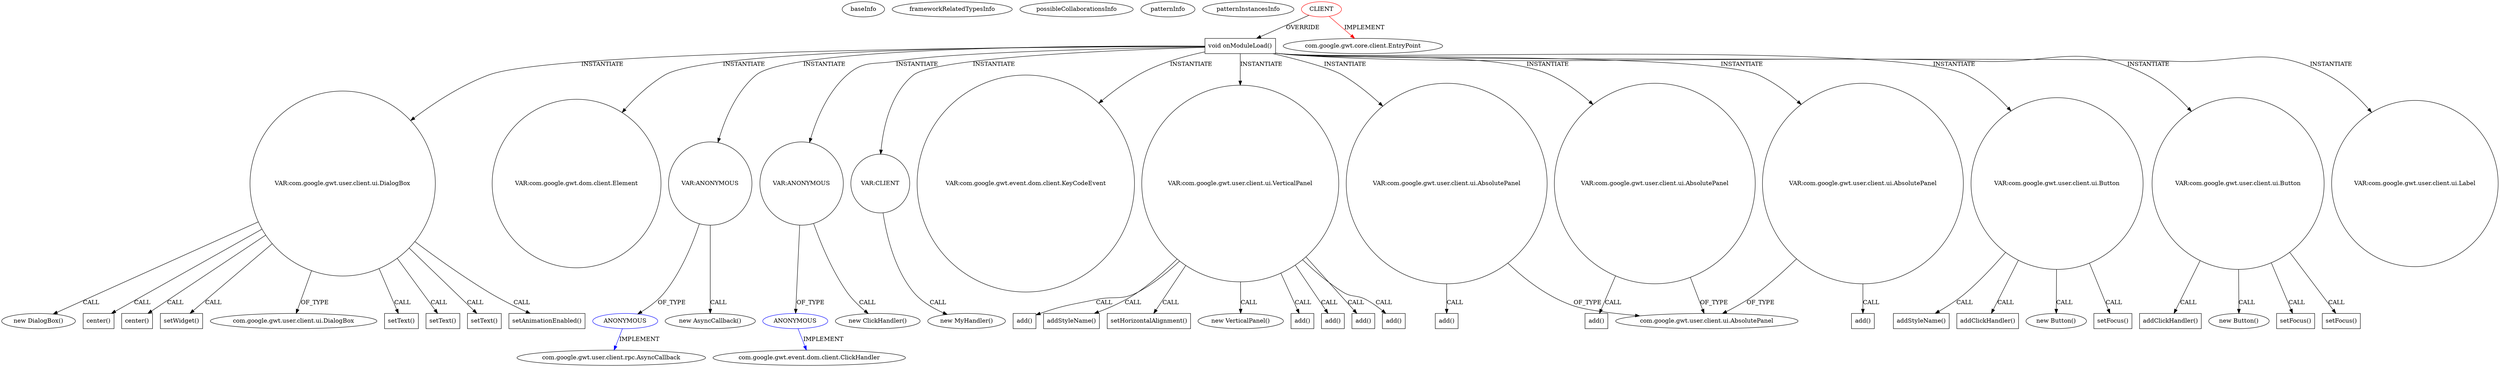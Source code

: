 digraph {
baseInfo[graphId=634,category="pattern",isAnonymous=false,possibleRelation=true]
frameworkRelatedTypesInfo[0="com.google.gwt.core.client.EntryPoint"]
possibleCollaborationsInfo[0="634~INSTANTIATION-OVERRIDING_METHOD_DECLARATION-~com.google.gwt.core.client.EntryPoint ~com.google.gwt.user.client.rpc.AsyncCallback ~false~true",1="634~INSTANTIATION-OVERRIDING_METHOD_DECLARATION-~com.google.gwt.core.client.EntryPoint ~com.google.gwt.event.dom.client.ClickHandler ~false~true"]
patternInfo[frequency=12.0,patternRootClient=0]
patternInstancesInfo[0="xinl-feedlosophor~/xinl-feedlosophor/feedlosophor-master/Feedlosophor/src/feedlosophor/client/Feedlosophor.java~Feedlosophor~4708",1="lferna-Padel~/lferna-Padel/Padel-master/src/padel/client/Padel.java~Padel~3621",2="AquaWolf-frontier-manager~/AquaWolf-frontier-manager/frontier-manager-master/Frontier Manager Server/src/de/waldmeisterundfreunde/frontiermanger/client/Frontier_Manager.java~Frontier_Manager~20",3="chap19150-SeptaSquared~/chap19150-SeptaSquared/SeptaSquared-master/SeptaSquare/src/com/chapslife/septasquare/client/SeptaSquare.java~SeptaSquare~1059",4="BrianHenryIE-GwtDropwizard~/BrianHenryIE-GwtDropwizard/GwtDropwizard-master/src/main/java/ie/brianhenry/gwtdropwizard/client/GwtDropwizardClient.java~GwtDropwizardClient~44",5="MainMain-ChatCafeine~/MainMain-ChatCafeine/ChatCafeine-master/ChatCafeine/src/sources/client/ChatCafeine.java~ChatCafeine~180",6="karuto-cloud-storage-gallery~/karuto-cloud-storage-gallery/cloud-storage-gallery-master/src/com/mycompany/cloudstoragegallery/client/CloudStorageGallery.java~CloudStorageGallery~3400",7="ravitle-JBTest~/ravitle-JBTest/JBTest-master/JBTest/src/jbtestPro_v1/client/JbtestPro_v1.java~JbtestPro_v1~4329",8="marchold-BandRidesServer~/marchold-BandRidesServer/BandRidesServer-master/Band-Rides-Server/src/com/catglo/bandridesserver/client/Band_Rides_Server.java~Band_Rides_Server~3705",9="robinkeunen-shiny-octo-ironman~/robinkeunen-shiny-octo-ironman/shiny-octo-ironman-master/Guestbook/src/guestbook/client/Guestbook.java~Guestbook~4419",10="ph73nt-fuzzy-archer~/ph73nt-fuzzy-archer/fuzzy-archer-master/src/couk/fishlegs/nucmedone/client/NucMedOne.java~NucMedOne~4289",11="hershal-supertictactoe~/hershal-supertictactoe/supertictactoe-master/src/com/supertictactoe/supertictactoe/client/SuperTicTacToe.java~SuperTicTacToe~1407"]
36[label="new DialogBox()",vertexType="CONSTRUCTOR_CALL",isFrameworkType=false]
37[label="VAR:com.google.gwt.user.client.ui.DialogBox",vertexType="VARIABLE_EXPRESION",isFrameworkType=false,shape=circle]
130[label="center()",vertexType="INSIDE_CALL",isFrameworkType=false,shape=box]
120[label="center()",vertexType="INSIDE_CALL",isFrameworkType=false,shape=box]
81[label="setWidget()",vertexType="INSIDE_CALL",isFrameworkType=false,shape=box]
2[label="void onModuleLoad()",vertexType="OVERRIDING_METHOD_DECLARATION",isFrameworkType=false,shape=box]
46[label="VAR:com.google.gwt.dom.client.Element",vertexType="VARIABLE_EXPRESION",isFrameworkType=false,shape=circle]
0[label="CLIENT",vertexType="ROOT_CLIENT_CLASS_DECLARATION",isFrameworkType=false,color=red]
1[label="com.google.gwt.core.client.EntryPoint",vertexType="FRAMEWORK_INTERFACE_TYPE",isFrameworkType=false]
110[label="VAR:ANONYMOUS",vertexType="VARIABLE_EXPRESION",isFrameworkType=false,shape=circle]
111[label="ANONYMOUS",vertexType="REFERENCE_ANONYMOUS_DECLARATION",isFrameworkType=false,color=blue]
85[label="VAR:ANONYMOUS",vertexType="VARIABLE_EXPRESION",isFrameworkType=false,shape=circle]
86[label="ANONYMOUS",vertexType="REFERENCE_ANONYMOUS_DECLARATION",isFrameworkType=false,color=blue]
134[label="VAR:CLIENT",vertexType="VARIABLE_EXPRESION",isFrameworkType=false,shape=circle]
94[label="VAR:com.google.gwt.event.dom.client.KeyCodeEvent",vertexType="VARIABLE_EXPRESION",isFrameworkType=false,shape=circle]
133[label="new MyHandler()",vertexType="CONSTRUCTOR_CALL",isFrameworkType=false]
38[label="com.google.gwt.user.client.ui.DialogBox",vertexType="FRAMEWORK_CLASS_TYPE",isFrameworkType=false]
114[label="setText()",vertexType="INSIDE_CALL",isFrameworkType=false,shape=box]
124[label="setText()",vertexType="INSIDE_CALL",isFrameworkType=false,shape=box]
40[label="setText()",vertexType="INSIDE_CALL",isFrameworkType=false,shape=box]
87[label="com.google.gwt.event.dom.client.ClickHandler",vertexType="FRAMEWORK_INTERFACE_TYPE",isFrameworkType=false]
42[label="setAnimationEnabled()",vertexType="INSIDE_CALL",isFrameworkType=false,shape=box]
58[label="VAR:com.google.gwt.user.client.ui.VerticalPanel",vertexType="VARIABLE_EXPRESION",isFrameworkType=false,shape=circle]
70[label="add()",vertexType="INSIDE_CALL",isFrameworkType=false,shape=box]
68[label="add()",vertexType="INSIDE_CALL",isFrameworkType=false,shape=box]
63[label="add()",vertexType="INSIDE_CALL",isFrameworkType=false,shape=box]
75[label="add()",vertexType="INSIDE_CALL",isFrameworkType=false,shape=box]
79[label="add()",vertexType="INSIDE_CALL",isFrameworkType=false,shape=box]
61[label="addStyleName()",vertexType="INSIDE_CALL",isFrameworkType=false,shape=box]
77[label="setHorizontalAlignment()",vertexType="INSIDE_CALL",isFrameworkType=false,shape=box]
27[label="VAR:com.google.gwt.user.client.ui.AbsolutePanel",vertexType="VARIABLE_EXPRESION",isFrameworkType=false,shape=circle]
18[label="com.google.gwt.user.client.ui.AbsolutePanel",vertexType="FRAMEWORK_CLASS_TYPE",isFrameworkType=false]
28[label="add()",vertexType="INSIDE_CALL",isFrameworkType=false,shape=box]
22[label="VAR:com.google.gwt.user.client.ui.AbsolutePanel",vertexType="VARIABLE_EXPRESION",isFrameworkType=false,shape=circle]
23[label="add()",vertexType="INSIDE_CALL",isFrameworkType=false,shape=box]
16[label="VAR:com.google.gwt.user.client.ui.AbsolutePanel",vertexType="VARIABLE_EXPRESION",isFrameworkType=false,shape=circle]
17[label="add()",vertexType="INSIDE_CALL",isFrameworkType=false,shape=box]
84[label="new ClickHandler()",vertexType="CONSTRUCTOR_CALL",isFrameworkType=false]
4[label="VAR:com.google.gwt.user.client.ui.Button",vertexType="VARIABLE_EXPRESION",isFrameworkType=false,shape=circle]
15[label="addStyleName()",vertexType="INSIDE_CALL",isFrameworkType=false,shape=box]
139[label="addClickHandler()",vertexType="INSIDE_CALL",isFrameworkType=false,shape=box]
44[label="VAR:com.google.gwt.user.client.ui.Button",vertexType="VARIABLE_EXPRESION",isFrameworkType=false,shape=circle]
83[label="addClickHandler()",vertexType="INSIDE_CALL",isFrameworkType=false,shape=box]
109[label="new AsyncCallback()",vertexType="CONSTRUCTOR_CALL",isFrameworkType=false]
43[label="new Button()",vertexType="CONSTRUCTOR_CALL",isFrameworkType=false]
3[label="new Button()",vertexType="CONSTRUCTOR_CALL",isFrameworkType=false]
122[label="setFocus()",vertexType="INSIDE_CALL",isFrameworkType=false,shape=box]
93[label="setFocus()",vertexType="INSIDE_CALL",isFrameworkType=false,shape=box]
132[label="setFocus()",vertexType="INSIDE_CALL",isFrameworkType=false,shape=box]
57[label="new VerticalPanel()",vertexType="CONSTRUCTOR_CALL",isFrameworkType=false]
112[label="com.google.gwt.user.client.rpc.AsyncCallback",vertexType="FRAMEWORK_INTERFACE_TYPE",isFrameworkType=false]
52[label="VAR:com.google.gwt.user.client.ui.Label",vertexType="VARIABLE_EXPRESION",isFrameworkType=false,shape=circle]
58->79[label="CALL"]
110->109[label="CALL"]
0->2[label="OVERRIDE"]
22->23[label="CALL"]
27->18[label="OF_TYPE"]
37->36[label="CALL"]
85->86[label="OF_TYPE"]
4->15[label="CALL"]
2->44[label="INSTANTIATE"]
134->133[label="CALL"]
58->75[label="CALL"]
37->120[label="CALL"]
22->18[label="OF_TYPE"]
85->84[label="CALL"]
27->28[label="CALL"]
37->40[label="CALL"]
37->42[label="CALL"]
0->1[label="IMPLEMENT",color=red]
86->87[label="IMPLEMENT",color=blue]
58->70[label="CALL"]
2->16[label="INSTANTIATE"]
58->63[label="CALL"]
2->22[label="INSTANTIATE"]
58->57[label="CALL"]
58->77[label="CALL"]
2->58[label="INSTANTIATE"]
37->81[label="CALL"]
2->46[label="INSTANTIATE"]
2->52[label="INSTANTIATE"]
2->94[label="INSTANTIATE"]
58->61[label="CALL"]
44->83[label="CALL"]
37->38[label="OF_TYPE"]
2->27[label="INSTANTIATE"]
4->3[label="CALL"]
2->134[label="INSTANTIATE"]
111->112[label="IMPLEMENT",color=blue]
37->130[label="CALL"]
16->17[label="CALL"]
37->124[label="CALL"]
44->132[label="CALL"]
4->139[label="CALL"]
2->110[label="INSTANTIATE"]
2->85[label="INSTANTIATE"]
110->111[label="OF_TYPE"]
16->18[label="OF_TYPE"]
2->37[label="INSTANTIATE"]
44->122[label="CALL"]
44->43[label="CALL"]
37->114[label="CALL"]
2->4[label="INSTANTIATE"]
58->68[label="CALL"]
4->93[label="CALL"]
}
